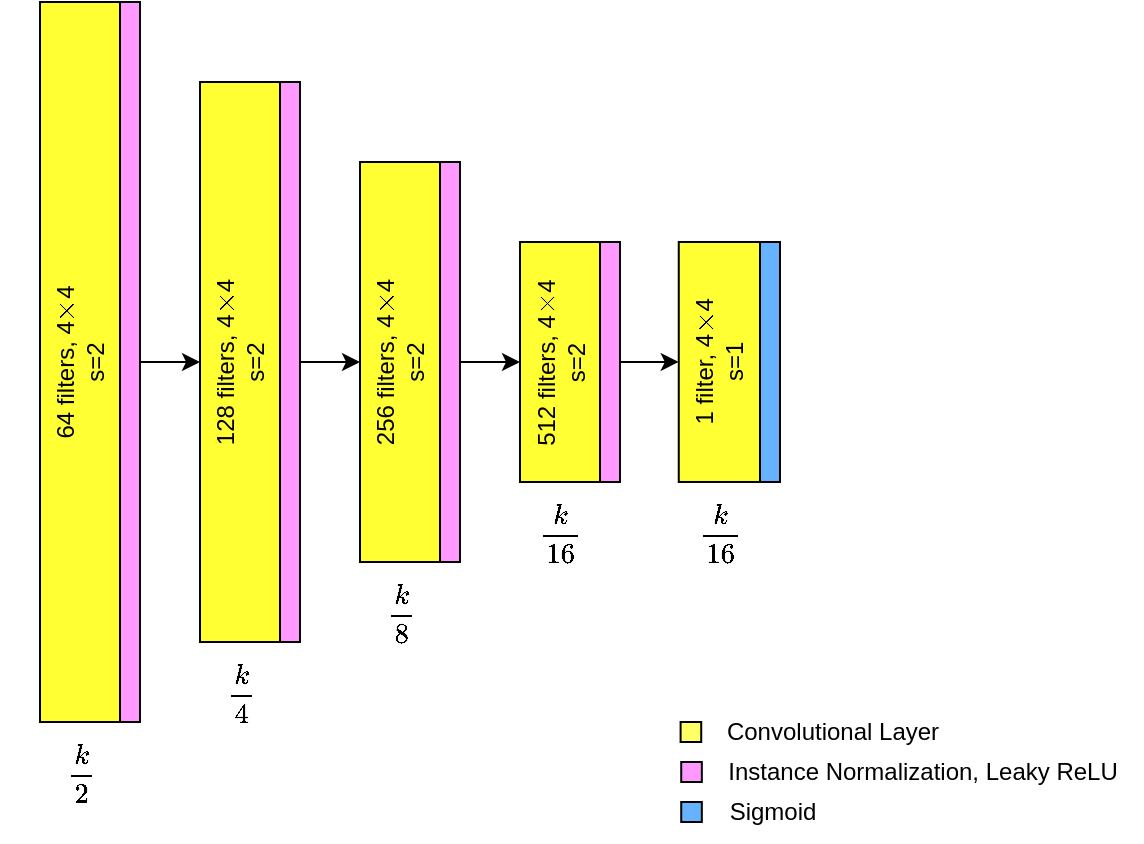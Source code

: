 <mxfile version="22.1.3" type="github">
  <diagram name="Page-1" id="EmlFeV23htqZGgdWzR2O">
    <mxGraphModel dx="1430" dy="766" grid="1" gridSize="10" guides="1" tooltips="1" connect="1" arrows="1" fold="1" page="1" pageScale="1" pageWidth="850" pageHeight="1100" math="1" shadow="0">
      <root>
        <mxCell id="0" />
        <mxCell id="1" parent="0" />
        <mxCell id="PRLLgnHdvo2RrxujhnR4-1" value="64 filters, 4`\times`4&lt;br&gt;s=2" style="rounded=0;whiteSpace=wrap;html=1;rotation=-90;fillColor=#FFFF33;" vertex="1" parent="1">
          <mxGeometry x="80" y="360" width="360" height="40" as="geometry" />
        </mxCell>
        <mxCell id="PRLLgnHdvo2RrxujhnR4-2" value="128 filters, 4`\times`4&lt;br&gt;s=2" style="rounded=0;whiteSpace=wrap;html=1;rotation=-90;fillColor=#FFFF33;" vertex="1" parent="1">
          <mxGeometry x="200" y="360" width="280" height="40" as="geometry" />
        </mxCell>
        <mxCell id="PRLLgnHdvo2RrxujhnR4-3" value="256 filters, 4`\times`4&lt;br&gt;s=2" style="rounded=0;whiteSpace=wrap;html=1;rotation=-90;fillColor=#FFFF33;" vertex="1" parent="1">
          <mxGeometry x="320" y="360" width="200" height="40" as="geometry" />
        </mxCell>
        <mxCell id="PRLLgnHdvo2RrxujhnR4-4" value="512 filters, 4`\times`4&lt;br&gt;s=2" style="rounded=0;whiteSpace=wrap;html=1;rotation=-90;fillColor=#FFFF33;" vertex="1" parent="1">
          <mxGeometry x="440.31" y="359.69" width="119.99" height="40.62" as="geometry" />
        </mxCell>
        <mxCell id="PRLLgnHdvo2RrxujhnR4-5" value="1 filter, 4`\times`4&lt;br&gt;s=1" style="rounded=0;whiteSpace=wrap;html=1;rotation=-90;fillColor=#FFFF33;" vertex="1" parent="1">
          <mxGeometry x="519.69" y="359.68" width="120" height="40.62" as="geometry" />
        </mxCell>
        <mxCell id="PRLLgnHdvo2RrxujhnR4-6" value="" style="rounded=0;whiteSpace=wrap;html=1;fillColor=#FF99FF;" vertex="1" parent="1">
          <mxGeometry x="280" y="200" width="10" height="360" as="geometry" />
        </mxCell>
        <mxCell id="PRLLgnHdvo2RrxujhnR4-9" value="" style="rounded=0;whiteSpace=wrap;html=1;fillColor=#FF99FF;" vertex="1" parent="1">
          <mxGeometry x="360" y="240" width="10" height="280" as="geometry" />
        </mxCell>
        <mxCell id="PRLLgnHdvo2RrxujhnR4-10" value="" style="rounded=0;whiteSpace=wrap;html=1;fillColor=#FF99FF;" vertex="1" parent="1">
          <mxGeometry x="440" y="280" width="10" height="200" as="geometry" />
        </mxCell>
        <mxCell id="PRLLgnHdvo2RrxujhnR4-11" value="" style="rounded=0;whiteSpace=wrap;html=1;fillColor=#FF99FF;" vertex="1" parent="1">
          <mxGeometry x="520" y="320" width="10" height="120" as="geometry" />
        </mxCell>
        <mxCell id="PRLLgnHdvo2RrxujhnR4-12" value="" style="rounded=0;whiteSpace=wrap;html=1;fillColor=#66B2FF;" vertex="1" parent="1">
          <mxGeometry x="600" y="320" width="10" height="120" as="geometry" />
        </mxCell>
        <mxCell id="PRLLgnHdvo2RrxujhnR4-13" value="`frac{k}{2}`" style="text;html=1;align=center;verticalAlign=middle;resizable=0;points=[];autosize=1;strokeColor=none;fillColor=none;" vertex="1" parent="1">
          <mxGeometry x="220" y="570" width="80" height="30" as="geometry" />
        </mxCell>
        <mxCell id="PRLLgnHdvo2RrxujhnR4-14" value="`frac{k}{4}`" style="text;html=1;align=center;verticalAlign=middle;resizable=0;points=[];autosize=1;strokeColor=none;fillColor=none;" vertex="1" parent="1">
          <mxGeometry x="300" y="530" width="80" height="30" as="geometry" />
        </mxCell>
        <mxCell id="PRLLgnHdvo2RrxujhnR4-15" value="`frac{k}{8}`" style="text;html=1;align=center;verticalAlign=middle;resizable=0;points=[];autosize=1;strokeColor=none;fillColor=none;" vertex="1" parent="1">
          <mxGeometry x="380" y="490" width="80" height="30" as="geometry" />
        </mxCell>
        <mxCell id="PRLLgnHdvo2RrxujhnR4-16" value="`frac{k}{16}`" style="text;html=1;align=center;verticalAlign=middle;resizable=0;points=[];autosize=1;strokeColor=none;fillColor=none;" vertex="1" parent="1">
          <mxGeometry x="455.3" y="450" width="90" height="30" as="geometry" />
        </mxCell>
        <mxCell id="PRLLgnHdvo2RrxujhnR4-17" value="`frac{k}{16}`" style="text;html=1;align=center;verticalAlign=middle;resizable=0;points=[];autosize=1;strokeColor=none;fillColor=none;" vertex="1" parent="1">
          <mxGeometry x="534.69" y="450" width="90" height="30" as="geometry" />
        </mxCell>
        <mxCell id="PRLLgnHdvo2RrxujhnR4-18" value="" style="endArrow=classic;html=1;rounded=0;exitX=1;exitY=0.5;exitDx=0;exitDy=0;entryX=0.5;entryY=0;entryDx=0;entryDy=0;" edge="1" parent="1" source="PRLLgnHdvo2RrxujhnR4-6" target="PRLLgnHdvo2RrxujhnR4-2">
          <mxGeometry width="50" height="50" relative="1" as="geometry">
            <mxPoint x="360" y="440" as="sourcePoint" />
            <mxPoint x="410" y="390" as="targetPoint" />
          </mxGeometry>
        </mxCell>
        <mxCell id="PRLLgnHdvo2RrxujhnR4-19" value="" style="endArrow=classic;html=1;rounded=0;exitX=1;exitY=0.5;exitDx=0;exitDy=0;entryX=0.5;entryY=0;entryDx=0;entryDy=0;" edge="1" parent="1" source="PRLLgnHdvo2RrxujhnR4-9" target="PRLLgnHdvo2RrxujhnR4-3">
          <mxGeometry width="50" height="50" relative="1" as="geometry">
            <mxPoint x="300" y="390" as="sourcePoint" />
            <mxPoint x="330" y="390" as="targetPoint" />
          </mxGeometry>
        </mxCell>
        <mxCell id="PRLLgnHdvo2RrxujhnR4-20" value="" style="endArrow=classic;html=1;rounded=0;exitX=1;exitY=0.5;exitDx=0;exitDy=0;entryX=0.5;entryY=0;entryDx=0;entryDy=0;" edge="1" parent="1" source="PRLLgnHdvo2RrxujhnR4-10" target="PRLLgnHdvo2RrxujhnR4-4">
          <mxGeometry width="50" height="50" relative="1" as="geometry">
            <mxPoint x="310" y="400" as="sourcePoint" />
            <mxPoint x="340" y="400" as="targetPoint" />
          </mxGeometry>
        </mxCell>
        <mxCell id="PRLLgnHdvo2RrxujhnR4-21" value="" style="endArrow=classic;html=1;rounded=0;exitX=1;exitY=0.5;exitDx=0;exitDy=0;entryX=0.5;entryY=0;entryDx=0;entryDy=0;" edge="1" parent="1" source="PRLLgnHdvo2RrxujhnR4-11" target="PRLLgnHdvo2RrxujhnR4-5">
          <mxGeometry width="50" height="50" relative="1" as="geometry">
            <mxPoint x="320" y="410" as="sourcePoint" />
            <mxPoint x="350" y="410" as="targetPoint" />
          </mxGeometry>
        </mxCell>
        <mxCell id="PRLLgnHdvo2RrxujhnR4-22" value="" style="rounded=0;whiteSpace=wrap;html=1;fillColor=#FFFF66;" vertex="1" parent="1">
          <mxGeometry x="560.3" y="560" width="10.31" height="10" as="geometry" />
        </mxCell>
        <mxCell id="PRLLgnHdvo2RrxujhnR4-23" value="" style="rounded=0;whiteSpace=wrap;html=1;fillColor=#FF99FF;" vertex="1" parent="1">
          <mxGeometry x="560.61" y="580" width="10.31" height="10" as="geometry" />
        </mxCell>
        <mxCell id="PRLLgnHdvo2RrxujhnR4-24" value="" style="rounded=0;whiteSpace=wrap;html=1;fillColor=#66B2FF;" vertex="1" parent="1">
          <mxGeometry x="560.61" y="600" width="10.31" height="10" as="geometry" />
        </mxCell>
        <mxCell id="PRLLgnHdvo2RrxujhnR4-25" value="Convolutional Layer" style="text;html=1;align=center;verticalAlign=middle;resizable=0;points=[];autosize=1;strokeColor=none;fillColor=none;" vertex="1" parent="1">
          <mxGeometry x="570.92" y="550" width="130" height="30" as="geometry" />
        </mxCell>
        <mxCell id="PRLLgnHdvo2RrxujhnR4-26" value="Instance Normalization, Leaky ReLU" style="text;html=1;align=center;verticalAlign=middle;resizable=0;points=[];autosize=1;strokeColor=none;fillColor=none;" vertex="1" parent="1">
          <mxGeometry x="570.92" y="570" width="220" height="30" as="geometry" />
        </mxCell>
        <mxCell id="PRLLgnHdvo2RrxujhnR4-27" value="Sigmoid" style="text;html=1;align=center;verticalAlign=middle;resizable=0;points=[];autosize=1;strokeColor=none;fillColor=none;" vertex="1" parent="1">
          <mxGeometry x="570.61" y="590" width="70" height="30" as="geometry" />
        </mxCell>
      </root>
    </mxGraphModel>
  </diagram>
</mxfile>
